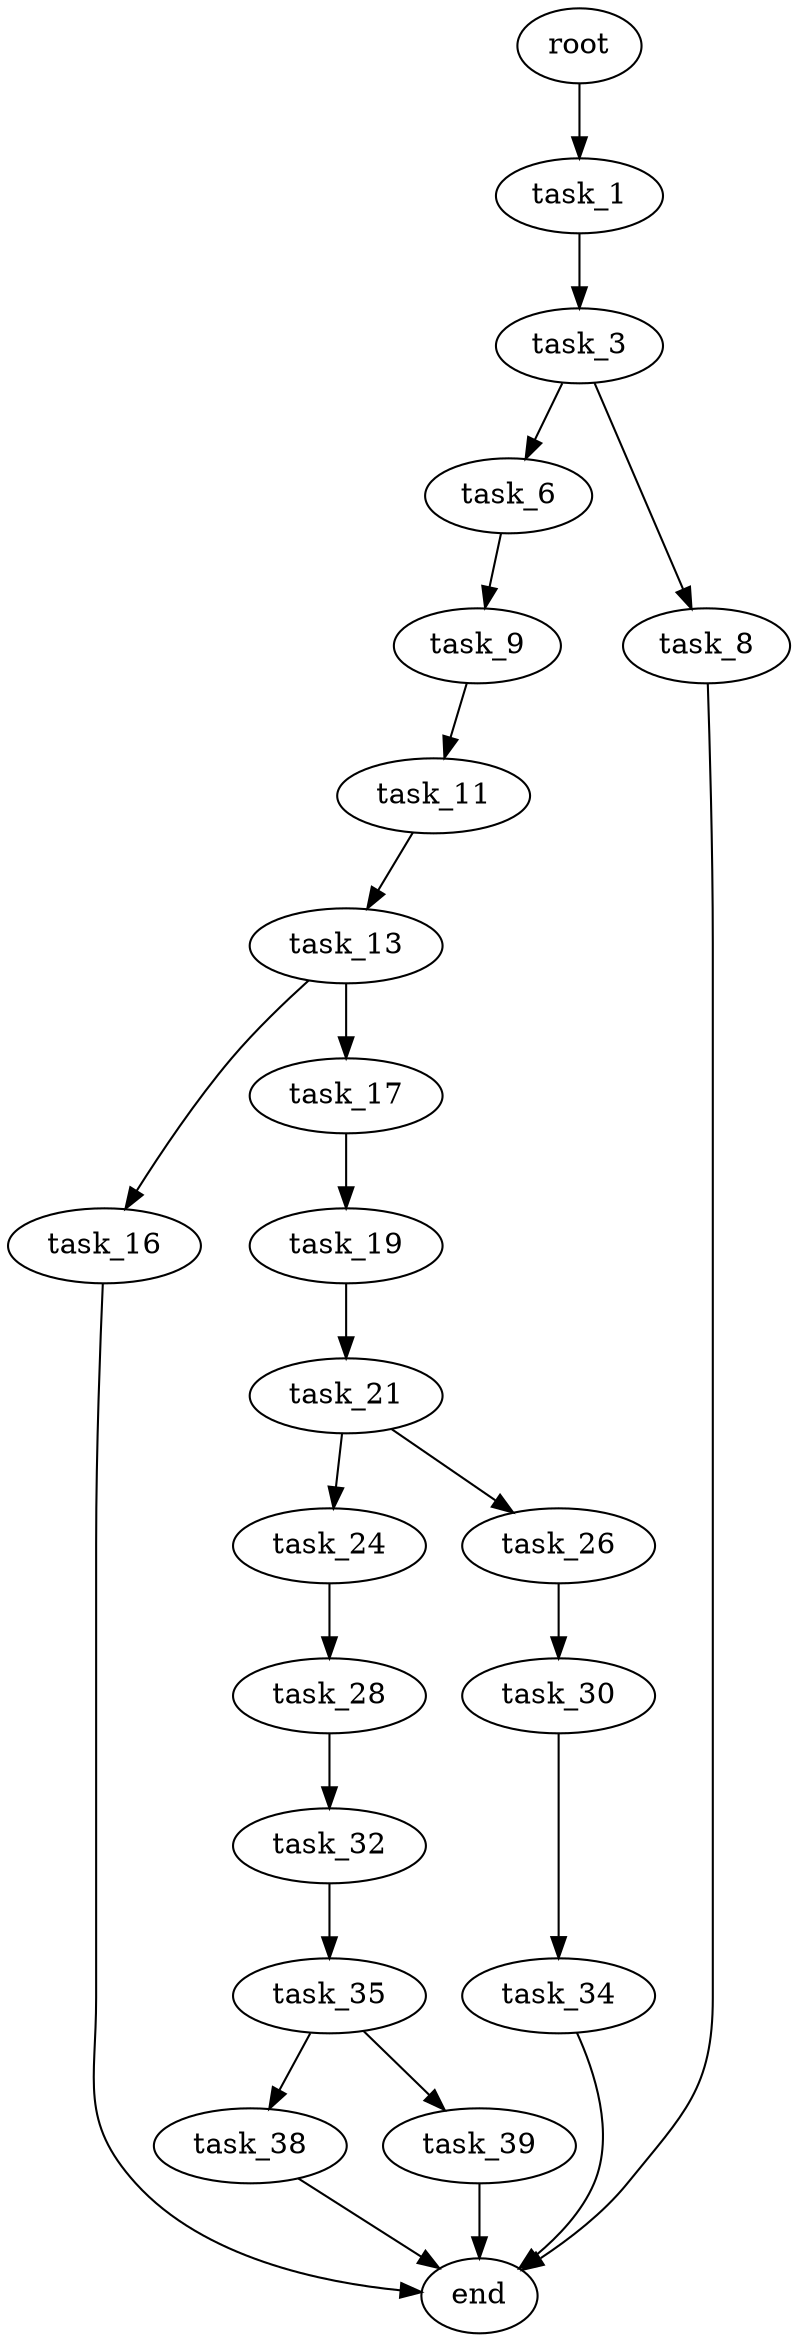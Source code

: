 digraph G {
  root [size="0.000000"];
  task_1 [size="134217728000.000000"];
  task_3 [size="84456367662.000000"];
  task_6 [size="9961152995.000000"];
  task_8 [size="549755813888.000000"];
  task_9 [size="368293445632.000000"];
  end [size="0.000000"];
  task_11 [size="35684923934.000000"];
  task_13 [size="28991029248.000000"];
  task_16 [size="782757789696.000000"];
  task_17 [size="478525455246.000000"];
  task_19 [size="15585143558.000000"];
  task_21 [size="47042791761.000000"];
  task_24 [size="16886157674.000000"];
  task_26 [size="1073741824000.000000"];
  task_28 [size="4751704906.000000"];
  task_30 [size="22191745139.000000"];
  task_32 [size="242967869253.000000"];
  task_34 [size="32117818898.000000"];
  task_35 [size="334707684981.000000"];
  task_38 [size="4413233542.000000"];
  task_39 [size="688030019657.000000"];

  root -> task_1 [size="1.000000"];
  task_1 -> task_3 [size="209715200.000000"];
  task_3 -> task_6 [size="75497472.000000"];
  task_3 -> task_8 [size="75497472.000000"];
  task_6 -> task_9 [size="209715200.000000"];
  task_8 -> end [size="1.000000"];
  task_9 -> task_11 [size="411041792.000000"];
  task_11 -> task_13 [size="33554432.000000"];
  task_13 -> task_16 [size="75497472.000000"];
  task_13 -> task_17 [size="75497472.000000"];
  task_16 -> end [size="1.000000"];
  task_17 -> task_19 [size="301989888.000000"];
  task_19 -> task_21 [size="411041792.000000"];
  task_21 -> task_24 [size="75497472.000000"];
  task_21 -> task_26 [size="75497472.000000"];
  task_24 -> task_28 [size="301989888.000000"];
  task_26 -> task_30 [size="838860800.000000"];
  task_28 -> task_32 [size="411041792.000000"];
  task_30 -> task_34 [size="33554432.000000"];
  task_32 -> task_35 [size="301989888.000000"];
  task_34 -> end [size="1.000000"];
  task_35 -> task_38 [size="838860800.000000"];
  task_35 -> task_39 [size="838860800.000000"];
  task_38 -> end [size="1.000000"];
  task_39 -> end [size="1.000000"];
}
